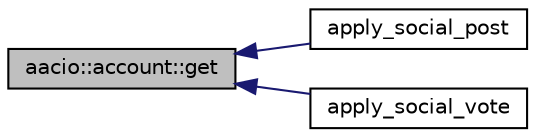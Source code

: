 digraph "aacio::account::get"
{
  edge [fontname="Helvetica",fontsize="10",labelfontname="Helvetica",labelfontsize="10"];
  node [fontname="Helvetica",fontsize="10",shape=record];
  rankdir="LR";
  Node2 [label="aacio::account::get",height=0.2,width=0.4,color="black", fillcolor="grey75", style="filled", fontcolor="black"];
  Node2 -> Node3 [dir="back",color="midnightblue",fontsize="10",style="solid"];
  Node3 [label="apply_social_post",height=0.2,width=0.4,color="black", fillcolor="white", style="filled",URL="$social_8cpp.html#a2f4b1a700aef8a99b9d4c12d252d231a"];
  Node2 -> Node4 [dir="back",color="midnightblue",fontsize="10",style="solid"];
  Node4 [label="apply_social_vote",height=0.2,width=0.4,color="black", fillcolor="white", style="filled",URL="$social_8cpp.html#ac3d5473926cea7fd3ad0bbcb7186fc6f"];
}
